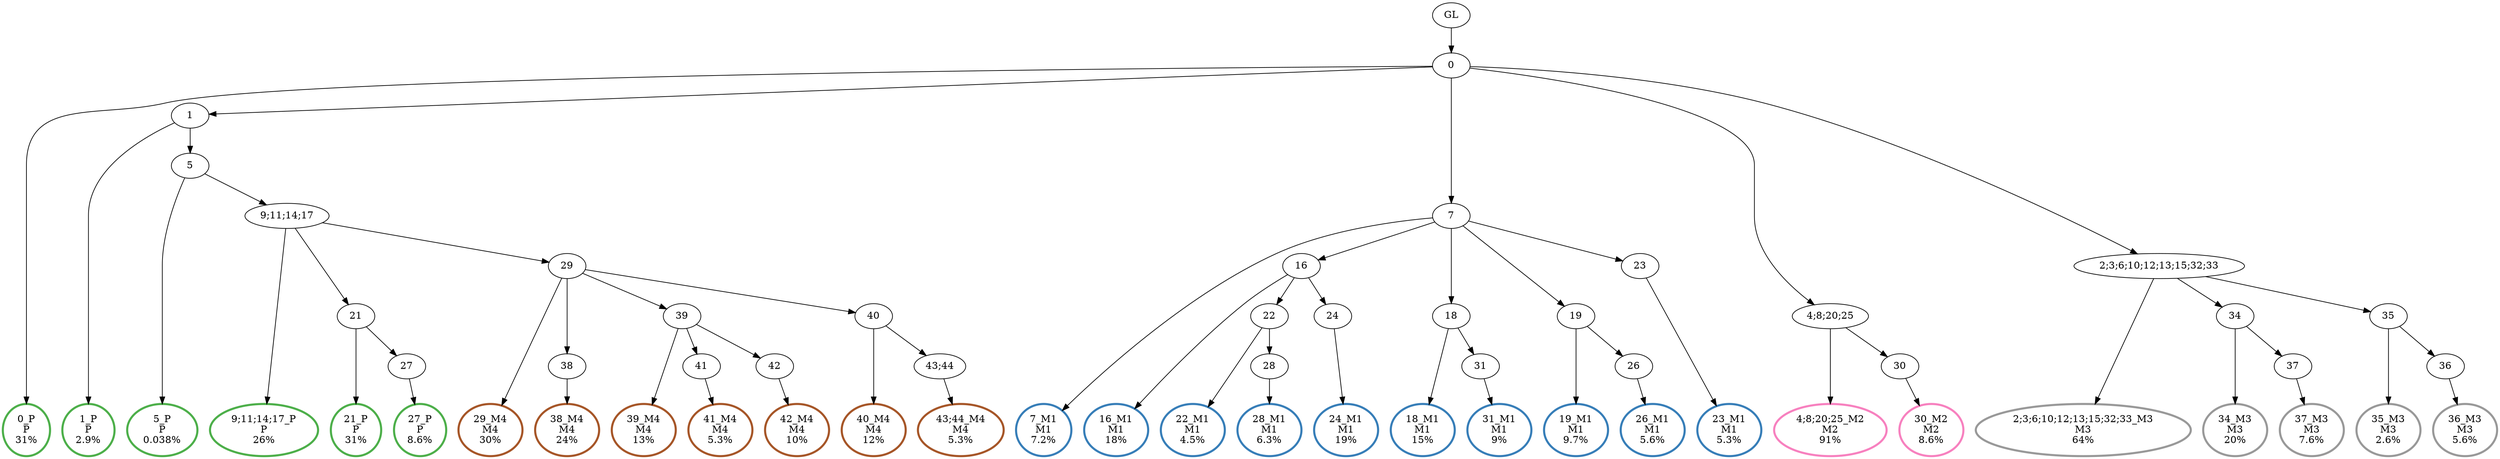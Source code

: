 digraph T {
	{
		rank=same
		58 [penwidth=3,colorscheme=set19,color=3,label="0_P\nP\n31%"]
		56 [penwidth=3,colorscheme=set19,color=3,label="1_P\nP\n2.9%"]
		54 [penwidth=3,colorscheme=set19,color=3,label="5_P\nP\n0.038%"]
		52 [penwidth=3,colorscheme=set19,color=3,label="9;11;14;17_P\nP\n26%"]
		50 [penwidth=3,colorscheme=set19,color=3,label="21_P\nP\n31%"]
		48 [penwidth=3,colorscheme=set19,color=3,label="27_P\nP\n8.6%"]
		46 [penwidth=3,colorscheme=set19,color=2,label="7_M1\nM1\n7.2%"]
		44 [penwidth=3,colorscheme=set19,color=2,label="16_M1\nM1\n18%"]
		42 [penwidth=3,colorscheme=set19,color=2,label="22_M1\nM1\n4.5%"]
		40 [penwidth=3,colorscheme=set19,color=2,label="28_M1\nM1\n6.3%"]
		38 [penwidth=3,colorscheme=set19,color=2,label="24_M1\nM1\n19%"]
		36 [penwidth=3,colorscheme=set19,color=2,label="18_M1\nM1\n15%"]
		34 [penwidth=3,colorscheme=set19,color=2,label="31_M1\nM1\n9%"]
		32 [penwidth=3,colorscheme=set19,color=2,label="19_M1\nM1\n9.7%"]
		30 [penwidth=3,colorscheme=set19,color=2,label="26_M1\nM1\n5.6%"]
		28 [penwidth=3,colorscheme=set19,color=2,label="23_M1\nM1\n5.3%"]
		26 [penwidth=3,colorscheme=set19,color=8,label="4;8;20;25_M2\nM2\n91%"]
		24 [penwidth=3,colorscheme=set19,color=8,label="30_M2\nM2\n8.6%"]
		22 [penwidth=3,colorscheme=set19,color=9,label="2;3;6;10;12;13;15;32;33_M3\nM3\n64%"]
		20 [penwidth=3,colorscheme=set19,color=9,label="34_M3\nM3\n20%"]
		18 [penwidth=3,colorscheme=set19,color=9,label="37_M3\nM3\n7.6%"]
		16 [penwidth=3,colorscheme=set19,color=9,label="35_M3\nM3\n2.6%"]
		14 [penwidth=3,colorscheme=set19,color=9,label="36_M3\nM3\n5.6%"]
		12 [penwidth=3,colorscheme=set19,color=7,label="29_M4\nM4\n30%"]
		10 [penwidth=3,colorscheme=set19,color=7,label="38_M4\nM4\n24%"]
		8 [penwidth=3,colorscheme=set19,color=7,label="39_M4\nM4\n13%"]
		6 [penwidth=3,colorscheme=set19,color=7,label="41_M4\nM4\n5.3%"]
		4 [penwidth=3,colorscheme=set19,color=7,label="42_M4\nM4\n10%"]
		2 [penwidth=3,colorscheme=set19,color=7,label="40_M4\nM4\n12%"]
		0 [penwidth=3,colorscheme=set19,color=7,label="43;44_M4\nM4\n5.3%"]
	}
	60 [label="GL"]
	59 [label="0"]
	57 [label="1"]
	55 [label="5"]
	53 [label="9;11;14;17"]
	51 [label="21"]
	49 [label="27"]
	47 [label="7"]
	45 [label="16"]
	43 [label="22"]
	41 [label="28"]
	39 [label="24"]
	37 [label="18"]
	35 [label="31"]
	33 [label="19"]
	31 [label="26"]
	29 [label="23"]
	27 [label="4;8;20;25"]
	25 [label="30"]
	23 [label="2;3;6;10;12;13;15;32;33"]
	21 [label="34"]
	19 [label="37"]
	17 [label="35"]
	15 [label="36"]
	13 [label="29"]
	11 [label="38"]
	9 [label="39"]
	7 [label="41"]
	5 [label="42"]
	3 [label="40"]
	1 [label="43;44"]
	60 -> 59
	59 -> 58
	59 -> 57
	59 -> 47
	59 -> 27
	59 -> 23
	57 -> 56
	57 -> 55
	55 -> 54
	55 -> 53
	53 -> 52
	53 -> 51
	53 -> 13
	51 -> 50
	51 -> 49
	49 -> 48
	47 -> 46
	47 -> 45
	47 -> 37
	47 -> 33
	47 -> 29
	45 -> 44
	45 -> 43
	45 -> 39
	43 -> 42
	43 -> 41
	41 -> 40
	39 -> 38
	37 -> 36
	37 -> 35
	35 -> 34
	33 -> 32
	33 -> 31
	31 -> 30
	29 -> 28
	27 -> 26
	27 -> 25
	25 -> 24
	23 -> 22
	23 -> 21
	23 -> 17
	21 -> 20
	21 -> 19
	19 -> 18
	17 -> 16
	17 -> 15
	15 -> 14
	13 -> 12
	13 -> 11
	13 -> 9
	13 -> 3
	11 -> 10
	9 -> 8
	9 -> 7
	9 -> 5
	7 -> 6
	5 -> 4
	3 -> 2
	3 -> 1
	1 -> 0
}
